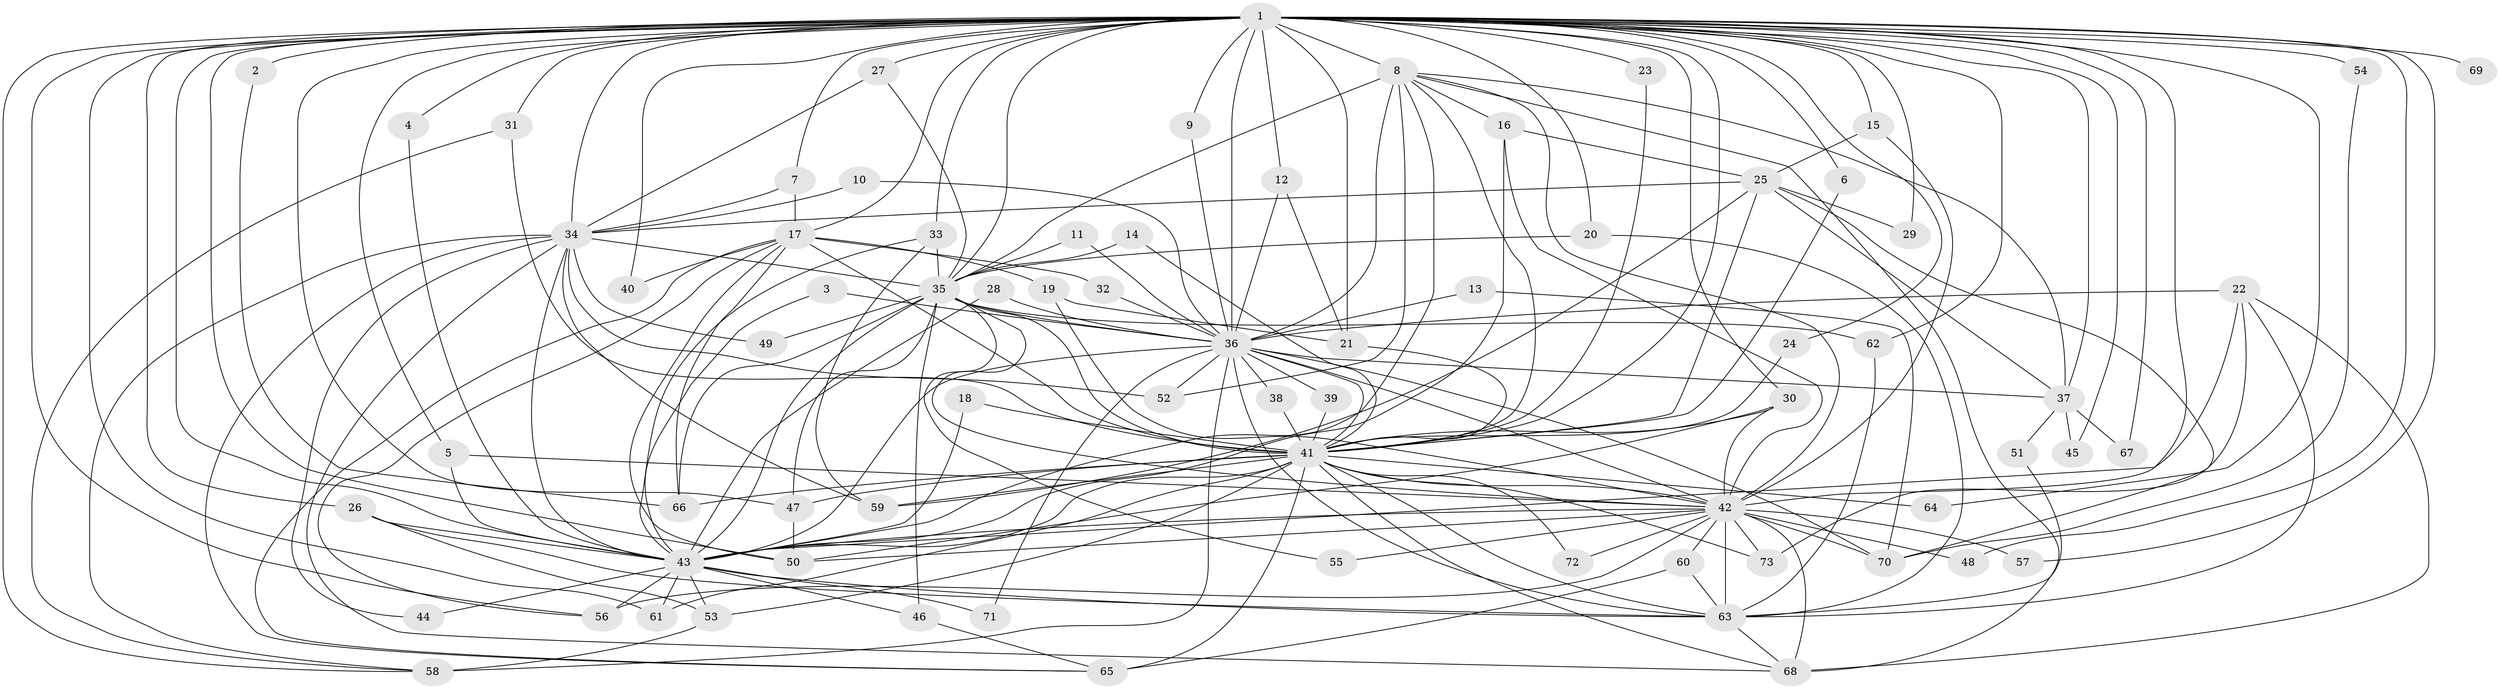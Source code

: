 // original degree distribution, {26: 0.013793103448275862, 25: 0.006896551724137931, 22: 0.013793103448275862, 31: 0.006896551724137931, 13: 0.013793103448275862, 34: 0.006896551724137931, 16: 0.006896551724137931, 23: 0.006896551724137931, 3: 0.23448275862068965, 4: 0.0896551724137931, 2: 0.5241379310344828, 5: 0.027586206896551724, 6: 0.020689655172413793, 8: 0.006896551724137931, 11: 0.006896551724137931, 9: 0.006896551724137931, 7: 0.006896551724137931}
// Generated by graph-tools (version 1.1) at 2025/49/03/09/25 03:49:28]
// undirected, 73 vertices, 195 edges
graph export_dot {
graph [start="1"]
  node [color=gray90,style=filled];
  1;
  2;
  3;
  4;
  5;
  6;
  7;
  8;
  9;
  10;
  11;
  12;
  13;
  14;
  15;
  16;
  17;
  18;
  19;
  20;
  21;
  22;
  23;
  24;
  25;
  26;
  27;
  28;
  29;
  30;
  31;
  32;
  33;
  34;
  35;
  36;
  37;
  38;
  39;
  40;
  41;
  42;
  43;
  44;
  45;
  46;
  47;
  48;
  49;
  50;
  51;
  52;
  53;
  54;
  55;
  56;
  57;
  58;
  59;
  60;
  61;
  62;
  63;
  64;
  65;
  66;
  67;
  68;
  69;
  70;
  71;
  72;
  73;
  1 -- 2 [weight=2.0];
  1 -- 4 [weight=1.0];
  1 -- 5 [weight=1.0];
  1 -- 6 [weight=1.0];
  1 -- 7 [weight=1.0];
  1 -- 8 [weight=5.0];
  1 -- 9 [weight=1.0];
  1 -- 12 [weight=2.0];
  1 -- 15 [weight=1.0];
  1 -- 17 [weight=1.0];
  1 -- 20 [weight=1.0];
  1 -- 21 [weight=2.0];
  1 -- 23 [weight=2.0];
  1 -- 24 [weight=1.0];
  1 -- 26 [weight=2.0];
  1 -- 27 [weight=3.0];
  1 -- 29 [weight=1.0];
  1 -- 30 [weight=1.0];
  1 -- 31 [weight=2.0];
  1 -- 33 [weight=2.0];
  1 -- 34 [weight=1.0];
  1 -- 35 [weight=4.0];
  1 -- 36 [weight=4.0];
  1 -- 37 [weight=2.0];
  1 -- 40 [weight=1.0];
  1 -- 41 [weight=4.0];
  1 -- 42 [weight=4.0];
  1 -- 43 [weight=5.0];
  1 -- 45 [weight=1.0];
  1 -- 47 [weight=2.0];
  1 -- 48 [weight=1.0];
  1 -- 50 [weight=1.0];
  1 -- 54 [weight=2.0];
  1 -- 56 [weight=1.0];
  1 -- 57 [weight=1.0];
  1 -- 58 [weight=1.0];
  1 -- 61 [weight=1.0];
  1 -- 62 [weight=1.0];
  1 -- 64 [weight=2.0];
  1 -- 67 [weight=1.0];
  1 -- 69 [weight=2.0];
  2 -- 66 [weight=1.0];
  3 -- 36 [weight=1.0];
  3 -- 43 [weight=1.0];
  4 -- 43 [weight=1.0];
  5 -- 42 [weight=1.0];
  5 -- 43 [weight=1.0];
  6 -- 41 [weight=1.0];
  7 -- 17 [weight=1.0];
  7 -- 34 [weight=1.0];
  8 -- 16 [weight=1.0];
  8 -- 35 [weight=1.0];
  8 -- 36 [weight=1.0];
  8 -- 37 [weight=1.0];
  8 -- 41 [weight=1.0];
  8 -- 42 [weight=1.0];
  8 -- 43 [weight=1.0];
  8 -- 52 [weight=1.0];
  8 -- 68 [weight=1.0];
  9 -- 36 [weight=1.0];
  10 -- 34 [weight=1.0];
  10 -- 36 [weight=1.0];
  11 -- 35 [weight=1.0];
  11 -- 36 [weight=1.0];
  12 -- 21 [weight=1.0];
  12 -- 36 [weight=1.0];
  13 -- 36 [weight=1.0];
  13 -- 70 [weight=1.0];
  14 -- 35 [weight=1.0];
  14 -- 41 [weight=1.0];
  15 -- 25 [weight=1.0];
  15 -- 42 [weight=1.0];
  16 -- 25 [weight=1.0];
  16 -- 42 [weight=1.0];
  16 -- 43 [weight=1.0];
  17 -- 19 [weight=1.0];
  17 -- 32 [weight=1.0];
  17 -- 40 [weight=1.0];
  17 -- 41 [weight=2.0];
  17 -- 50 [weight=1.0];
  17 -- 56 [weight=1.0];
  17 -- 65 [weight=1.0];
  17 -- 66 [weight=1.0];
  18 -- 41 [weight=1.0];
  18 -- 43 [weight=1.0];
  19 -- 21 [weight=1.0];
  19 -- 42 [weight=1.0];
  20 -- 35 [weight=1.0];
  20 -- 63 [weight=1.0];
  21 -- 41 [weight=1.0];
  22 -- 36 [weight=1.0];
  22 -- 43 [weight=2.0];
  22 -- 63 [weight=1.0];
  22 -- 68 [weight=1.0];
  22 -- 73 [weight=1.0];
  23 -- 41 [weight=1.0];
  24 -- 41 [weight=1.0];
  25 -- 29 [weight=1.0];
  25 -- 34 [weight=1.0];
  25 -- 37 [weight=1.0];
  25 -- 41 [weight=1.0];
  25 -- 59 [weight=1.0];
  25 -- 70 [weight=1.0];
  26 -- 43 [weight=1.0];
  26 -- 53 [weight=1.0];
  26 -- 63 [weight=1.0];
  27 -- 34 [weight=1.0];
  27 -- 35 [weight=1.0];
  28 -- 36 [weight=1.0];
  28 -- 43 [weight=1.0];
  30 -- 41 [weight=1.0];
  30 -- 42 [weight=1.0];
  30 -- 50 [weight=1.0];
  31 -- 41 [weight=1.0];
  31 -- 58 [weight=1.0];
  32 -- 36 [weight=1.0];
  33 -- 35 [weight=2.0];
  33 -- 43 [weight=1.0];
  33 -- 59 [weight=1.0];
  34 -- 35 [weight=1.0];
  34 -- 43 [weight=1.0];
  34 -- 44 [weight=1.0];
  34 -- 49 [weight=1.0];
  34 -- 52 [weight=1.0];
  34 -- 58 [weight=1.0];
  34 -- 59 [weight=1.0];
  34 -- 65 [weight=1.0];
  34 -- 68 [weight=1.0];
  35 -- 36 [weight=1.0];
  35 -- 41 [weight=1.0];
  35 -- 42 [weight=1.0];
  35 -- 43 [weight=1.0];
  35 -- 46 [weight=1.0];
  35 -- 47 [weight=1.0];
  35 -- 49 [weight=1.0];
  35 -- 55 [weight=1.0];
  35 -- 62 [weight=1.0];
  35 -- 66 [weight=1.0];
  36 -- 37 [weight=1.0];
  36 -- 38 [weight=1.0];
  36 -- 39 [weight=1.0];
  36 -- 41 [weight=1.0];
  36 -- 42 [weight=1.0];
  36 -- 43 [weight=1.0];
  36 -- 52 [weight=1.0];
  36 -- 58 [weight=2.0];
  36 -- 63 [weight=1.0];
  36 -- 70 [weight=2.0];
  36 -- 71 [weight=1.0];
  37 -- 45 [weight=1.0];
  37 -- 51 [weight=1.0];
  37 -- 67 [weight=1.0];
  38 -- 41 [weight=1.0];
  39 -- 41 [weight=1.0];
  41 -- 42 [weight=1.0];
  41 -- 43 [weight=2.0];
  41 -- 47 [weight=1.0];
  41 -- 53 [weight=1.0];
  41 -- 59 [weight=1.0];
  41 -- 61 [weight=1.0];
  41 -- 63 [weight=1.0];
  41 -- 64 [weight=1.0];
  41 -- 65 [weight=2.0];
  41 -- 66 [weight=1.0];
  41 -- 68 [weight=1.0];
  41 -- 72 [weight=1.0];
  41 -- 73 [weight=1.0];
  42 -- 43 [weight=1.0];
  42 -- 48 [weight=1.0];
  42 -- 50 [weight=1.0];
  42 -- 55 [weight=1.0];
  42 -- 56 [weight=1.0];
  42 -- 57 [weight=1.0];
  42 -- 60 [weight=1.0];
  42 -- 63 [weight=1.0];
  42 -- 68 [weight=1.0];
  42 -- 70 [weight=1.0];
  42 -- 72 [weight=1.0];
  42 -- 73 [weight=1.0];
  43 -- 44 [weight=1.0];
  43 -- 46 [weight=1.0];
  43 -- 53 [weight=1.0];
  43 -- 56 [weight=2.0];
  43 -- 61 [weight=1.0];
  43 -- 63 [weight=1.0];
  43 -- 71 [weight=1.0];
  46 -- 65 [weight=1.0];
  47 -- 50 [weight=1.0];
  51 -- 63 [weight=1.0];
  53 -- 58 [weight=1.0];
  54 -- 70 [weight=1.0];
  60 -- 63 [weight=1.0];
  60 -- 65 [weight=1.0];
  62 -- 63 [weight=1.0];
  63 -- 68 [weight=1.0];
}
